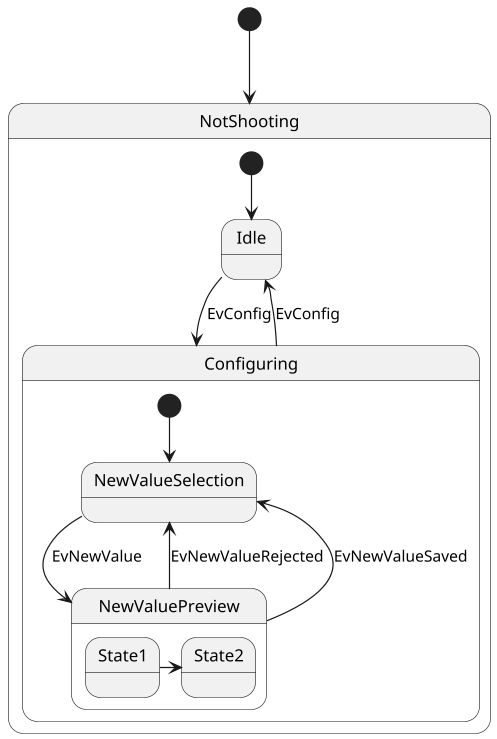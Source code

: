 @startuml
scale 1.2
[*] --> NotShooting

state NotShooting {
  [*] --> Idle
  Idle --> Configuring : EvConfig
  Configuring --> Idle : EvConfig
}

state Configuring {
  [*] --> NewValueSelection
  NewValueSelection --> NewValuePreview : EvNewValue
  NewValuePreview --> NewValueSelection : EvNewValueRejected
  NewValuePreview --> NewValueSelection : EvNewValueSaved

  state NewValuePreview {
     State1 -> State2
  }

}
@enduml

说明：
使用 [*] 来表示状态的起点
使用 state 来定义子状态图
状态图可以嵌套
使用 scale 命令来指定生成的图片的尺寸